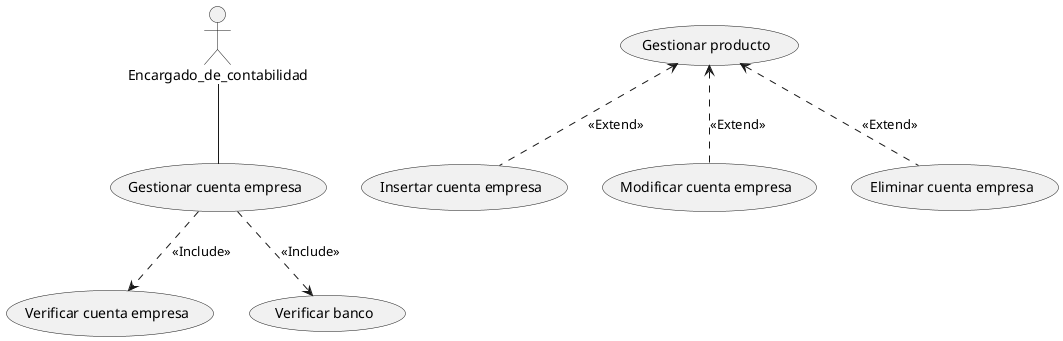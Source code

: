 @startuml 5. Verificar cuenta empresa
actor Encargado_de_contabilidad


Encargado_de_contabilidad -- (Gestionar cuenta empresa)

(Gestionar cuenta empresa) -.> (Verificar cuenta empresa): <<Include>>
(Gestionar cuenta empresa) -.> (Verificar banco): <<Include>>

(Gestionar producto)<.- (Insertar cuenta empresa): <<Extend>>
(Gestionar producto)<.- (Modificar cuenta empresa): <<Extend>>
(Gestionar producto)<.- (Eliminar cuenta empresa): <<Extend>>

@enduml
